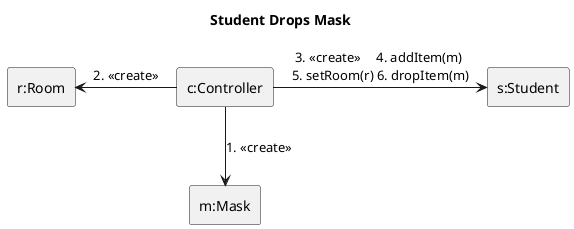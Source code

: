 @startuml cd

title  Drop Beer

!$targetActor = "s"
!$targetActorClass = "Student"
skinparam linestyle ortho
rectangle "c:Controller" as c
rectangle "$targetActor:$targetActorClass" as s
rectangle "r:Room" as r

!$targetItem = "m"
!$targetItemClass = "Mask"
title  $targetActorClass Drops $targetItemClass

rectangle "$targetItem:$targetItemClass" as targetItem

c --> targetItem: 1. <<create>>

c -left-> r: 2. <<create>>
c -right-> s: 3. <<create>>\t4. addItem($targetItem) \n5. setRoom(r) 6. dropItem($targetItem)


 

@enduml